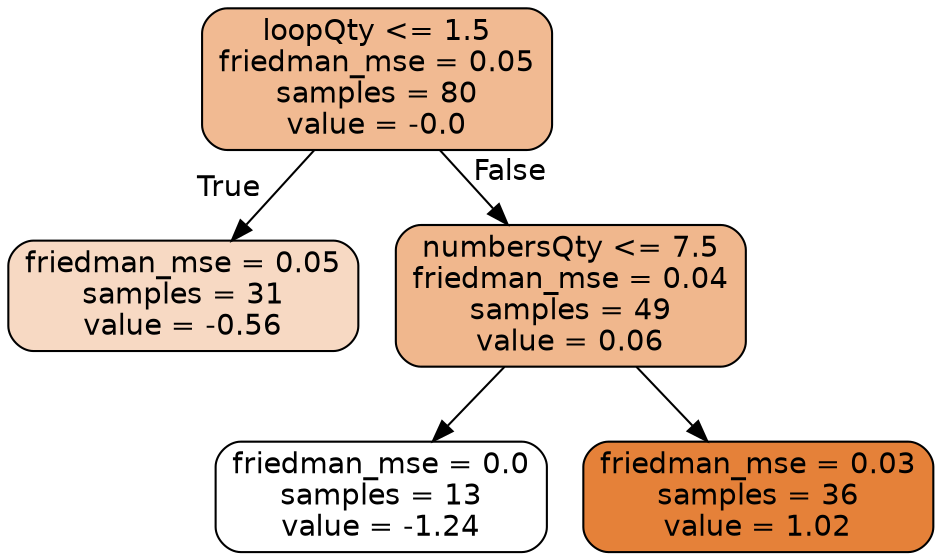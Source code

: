 digraph Tree {
node [shape=box, style="filled, rounded", color="black", fontname="helvetica"] ;
edge [fontname="helvetica"] ;
0 [label="loopQty <= 1.5\nfriedman_mse = 0.05\nsamples = 80\nvalue = -0.0", fillcolor="#f1ba92"] ;
1 [label="friedman_mse = 0.05\nsamples = 31\nvalue = -0.56", fillcolor="#f7d9c3"] ;
0 -> 1 [labeldistance=2.5, labelangle=45, headlabel="True"] ;
2 [label="numbersQty <= 7.5\nfriedman_mse = 0.04\nsamples = 49\nvalue = 0.06", fillcolor="#f0b78d"] ;
0 -> 2 [labeldistance=2.5, labelangle=-45, headlabel="False"] ;
3 [label="friedman_mse = 0.0\nsamples = 13\nvalue = -1.24", fillcolor="#ffffff"] ;
2 -> 3 ;
4 [label="friedman_mse = 0.03\nsamples = 36\nvalue = 1.02", fillcolor="#e58139"] ;
2 -> 4 ;
}